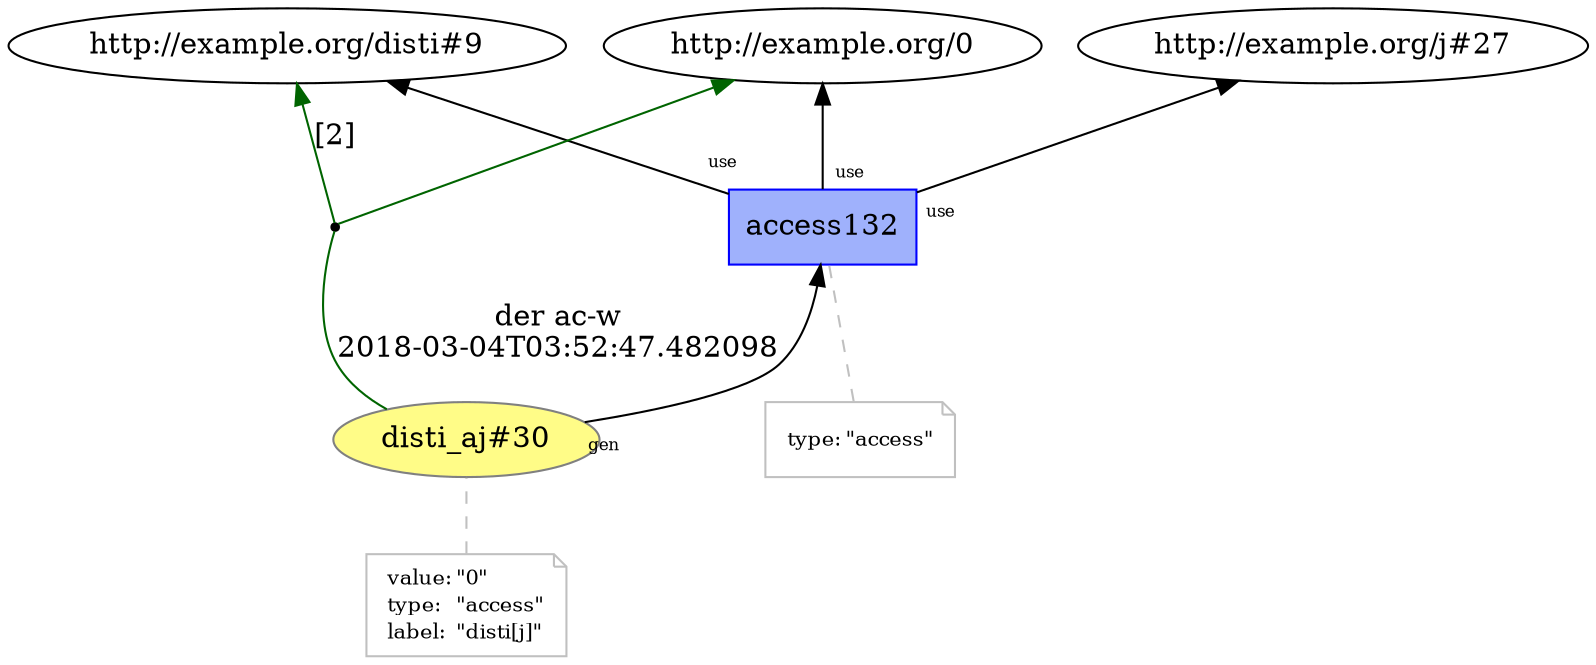 digraph "PROV" { size="16,12"; rankdir="BT";
"http://example.org/disti_aj#30" [fillcolor="#FFFC87",color="#808080",style="filled",label="disti_aj#30",URL="http://example.org/disti_aj#30"]
"-attrs0" [color="gray",shape="note",fontsize="10",fontcolor="black",label=<<TABLE cellpadding="0" border="0">
	<TR>
	    <TD align="left">value:</TD>
	    <TD align="left">&quot;0&quot;</TD>
	</TR>
	<TR>
	    <TD align="left">type:</TD>
	    <TD align="left">&quot;access&quot;</TD>
	</TR>
	<TR>
	    <TD align="left">label:</TD>
	    <TD align="left">&quot;disti[j]&quot;</TD>
	</TR>
</TABLE>>]
"-attrs0" -> "http://example.org/disti_aj#30" [color="gray",style="dashed",arrowhead="none"]
"http://example.org/access132" [fillcolor="#9FB1FC",color="#0000FF",shape="polygon",sides="4",style="filled",label="access132",URL="http://example.org/access132"]
"-attrs1" [color="gray",shape="note",fontsize="10",fontcolor="black",label=<<TABLE cellpadding="0" border="0">
	<TR>
	    <TD align="left">type:</TD>
	    <TD align="left">&quot;access&quot;</TD>
	</TR>
</TABLE>>]
"-attrs1" -> "http://example.org/access132" [color="gray",style="dashed",arrowhead="none"]
"http://example.org/access132" -> "http://example.org/0" [labelfontsize="8",labeldistance="1.5",labelangle="60.0",rotation="20",taillabel="use"]
"bn0" [shape="point",label=""]
"http://example.org/disti_aj#30" -> "bn0" [arrowhead="none",color="darkgreen",label="der ac-w
2018-03-04T03:52:47.482098"]
"bn0" -> "http://example.org/disti#9" [labelfontsize="8",labeldistance="1.5",color="darkgreen",labelangle="60.0",rotation="20",label="[2]"]
"bn0" -> "http://example.org/0" [color="darkgreen"]
"http://example.org/disti_aj#30" -> "http://example.org/access132" [labelfontsize="8",labeldistance="1.5",labelangle="60.0",rotation="20",taillabel="gen"]
"http://example.org/access132" -> "http://example.org/disti#9" [labelfontsize="8",labeldistance="1.5",labelangle="60.0",rotation="20",taillabel="use"]
"http://example.org/access132" -> "http://example.org/j#27" [labelfontsize="8",labeldistance="1.5",labelangle="60.0",rotation="20",taillabel="use"]
}